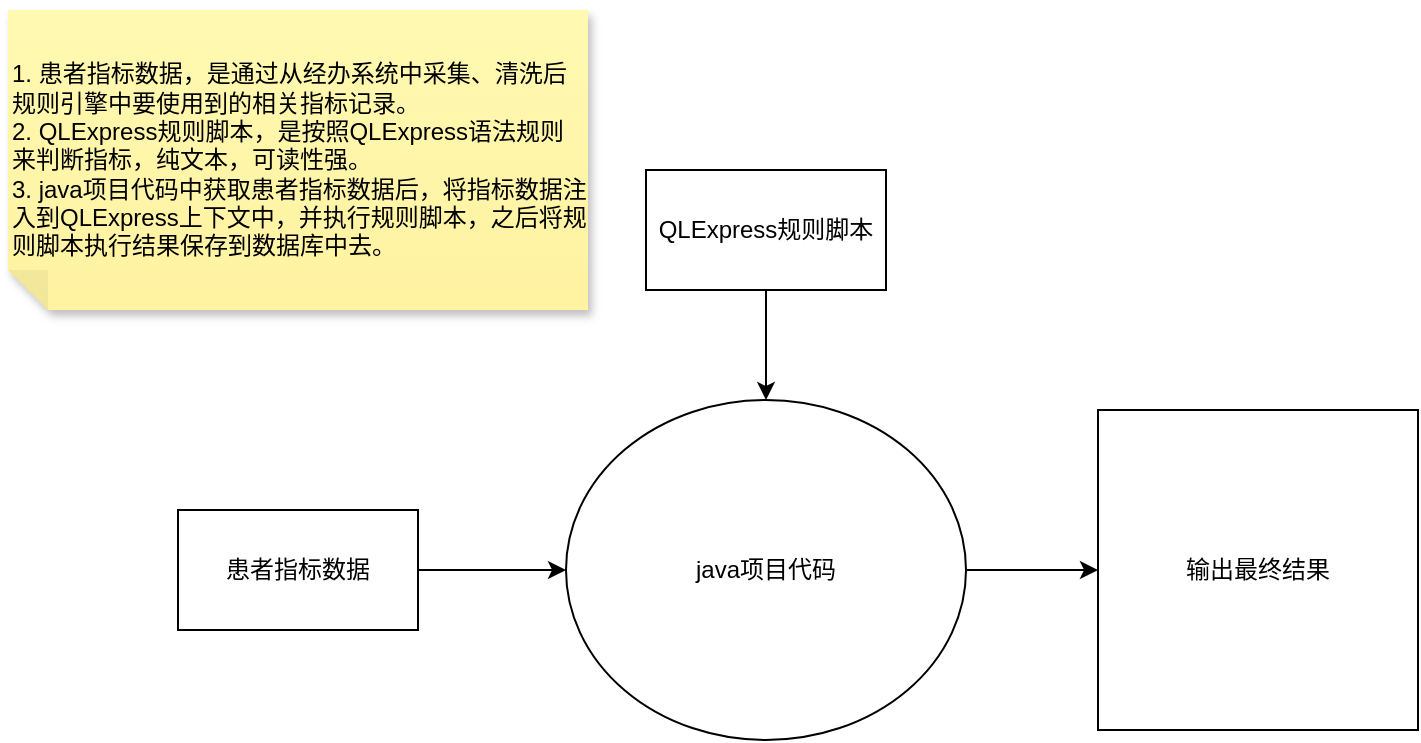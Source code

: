 <mxfile version="24.6.3" type="github">
  <diagram name="第 1 页" id="HYNXa2WrYSJxqDYhkPuP">
    <mxGraphModel dx="1434" dy="780" grid="1" gridSize="10" guides="1" tooltips="1" connect="1" arrows="1" fold="1" page="1" pageScale="1" pageWidth="827" pageHeight="1169" math="0" shadow="0">
      <root>
        <mxCell id="0" />
        <mxCell id="1" parent="0" />
        <mxCell id="iuDVoJfNUs7qu8ca9vcl-6" style="edgeStyle=orthogonalEdgeStyle;rounded=0;orthogonalLoop=1;jettySize=auto;html=1;exitX=1;exitY=0.5;exitDx=0;exitDy=0;entryX=0;entryY=0.5;entryDx=0;entryDy=0;" edge="1" parent="1" source="iuDVoJfNUs7qu8ca9vcl-4" target="iuDVoJfNUs7qu8ca9vcl-5">
          <mxGeometry relative="1" as="geometry" />
        </mxCell>
        <mxCell id="iuDVoJfNUs7qu8ca9vcl-4" value="患者指标数据" style="whiteSpace=wrap;html=1;" vertex="1" parent="1">
          <mxGeometry x="100" y="320" width="120" height="60" as="geometry" />
        </mxCell>
        <mxCell id="iuDVoJfNUs7qu8ca9vcl-9" style="edgeStyle=orthogonalEdgeStyle;rounded=0;orthogonalLoop=1;jettySize=auto;html=1;exitX=1;exitY=0.5;exitDx=0;exitDy=0;" edge="1" parent="1" source="iuDVoJfNUs7qu8ca9vcl-5">
          <mxGeometry relative="1" as="geometry">
            <mxPoint x="560" y="350" as="targetPoint" />
          </mxGeometry>
        </mxCell>
        <mxCell id="iuDVoJfNUs7qu8ca9vcl-5" value="java项目代码" style="ellipse;whiteSpace=wrap;html=1;" vertex="1" parent="1">
          <mxGeometry x="294" y="265" width="200" height="170" as="geometry" />
        </mxCell>
        <mxCell id="iuDVoJfNUs7qu8ca9vcl-8" style="edgeStyle=orthogonalEdgeStyle;rounded=0;orthogonalLoop=1;jettySize=auto;html=1;entryX=0.5;entryY=0;entryDx=0;entryDy=0;" edge="1" parent="1" source="iuDVoJfNUs7qu8ca9vcl-7" target="iuDVoJfNUs7qu8ca9vcl-5">
          <mxGeometry relative="1" as="geometry" />
        </mxCell>
        <mxCell id="iuDVoJfNUs7qu8ca9vcl-7" value="QLExpress规则脚本" style="whiteSpace=wrap;html=1;" vertex="1" parent="1">
          <mxGeometry x="334" y="150" width="120" height="60" as="geometry" />
        </mxCell>
        <mxCell id="iuDVoJfNUs7qu8ca9vcl-10" value="输出最终结果" style="whiteSpace=wrap;html=1;" vertex="1" parent="1">
          <mxGeometry x="560" y="270" width="160" height="160" as="geometry" />
        </mxCell>
        <mxCell id="iuDVoJfNUs7qu8ca9vcl-11" value="1. 患者指标数据，是通过从经办系统中采集、清洗后规则引擎中要使用到的相关指标记录。&lt;div&gt;2. QLExpress规则脚本，是按照QLExpress语法规则来判断指标，纯文本，可读性强。&lt;/div&gt;&lt;div&gt;3. java项目代码中获取患者指标数据后，将指标数据注入到QLExpress上下文中，并执行规则脚本，之后将规则脚本执行结果保存到数据库中去。&lt;/div&gt;" style="shape=note;whiteSpace=wrap;html=1;backgroundOutline=1;fontColor=#000000;darkOpacity=0.05;fillColor=#FFF9B2;strokeColor=none;fillStyle=solid;direction=west;gradientDirection=north;gradientColor=#FFF2A1;shadow=1;size=20;pointerEvents=1;align=left;" vertex="1" parent="1">
          <mxGeometry x="15" y="70" width="290" height="150" as="geometry" />
        </mxCell>
      </root>
    </mxGraphModel>
  </diagram>
</mxfile>
